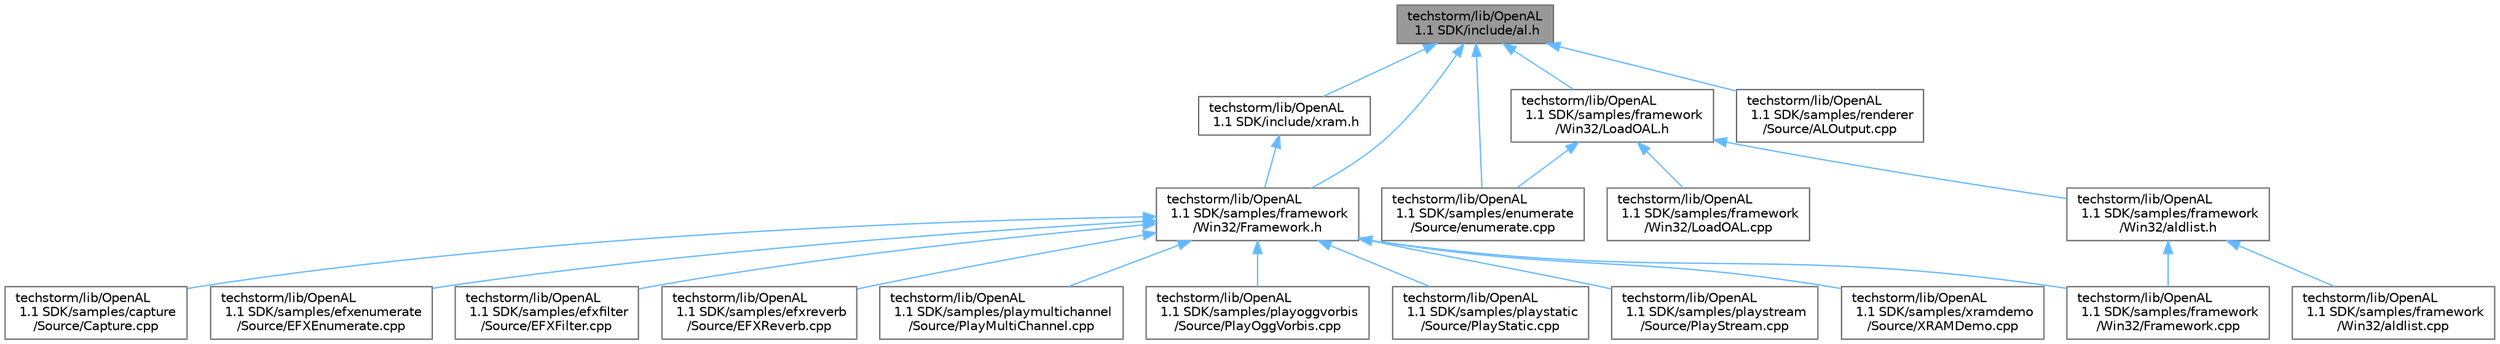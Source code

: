 digraph "techstorm/lib/OpenAL 1.1 SDK/include/al.h"
{
 // LATEX_PDF_SIZE
  bgcolor="transparent";
  edge [fontname=Helvetica,fontsize=10,labelfontname=Helvetica,labelfontsize=10];
  node [fontname=Helvetica,fontsize=10,shape=box,height=0.2,width=0.4];
  Node1 [id="Node000001",label="techstorm/lib/OpenAL\l 1.1 SDK/include/al.h",height=0.2,width=0.4,color="gray40", fillcolor="grey60", style="filled", fontcolor="black",tooltip=" "];
  Node1 -> Node2 [id="edge1_Node000001_Node000002",dir="back",color="steelblue1",style="solid",tooltip=" "];
  Node2 [id="Node000002",label="techstorm/lib/OpenAL\l 1.1 SDK/include/xram.h",height=0.2,width=0.4,color="grey40", fillcolor="white", style="filled",URL="$xram_8h.html",tooltip=" "];
  Node2 -> Node3 [id="edge2_Node000002_Node000003",dir="back",color="steelblue1",style="solid",tooltip=" "];
  Node3 [id="Node000003",label="techstorm/lib/OpenAL\l 1.1 SDK/samples/framework\l/Win32/Framework.h",height=0.2,width=0.4,color="grey40", fillcolor="white", style="filled",URL="$_framework_8h.html",tooltip=" "];
  Node3 -> Node4 [id="edge3_Node000003_Node000004",dir="back",color="steelblue1",style="solid",tooltip=" "];
  Node4 [id="Node000004",label="techstorm/lib/OpenAL\l 1.1 SDK/samples/capture\l/Source/Capture.cpp",height=0.2,width=0.4,color="grey40", fillcolor="white", style="filled",URL="$_capture_8cpp.html",tooltip=" "];
  Node3 -> Node5 [id="edge4_Node000003_Node000005",dir="back",color="steelblue1",style="solid",tooltip=" "];
  Node5 [id="Node000005",label="techstorm/lib/OpenAL\l 1.1 SDK/samples/efxenumerate\l/Source/EFXEnumerate.cpp",height=0.2,width=0.4,color="grey40", fillcolor="white", style="filled",URL="$_e_f_x_enumerate_8cpp.html",tooltip=" "];
  Node3 -> Node6 [id="edge5_Node000003_Node000006",dir="back",color="steelblue1",style="solid",tooltip=" "];
  Node6 [id="Node000006",label="techstorm/lib/OpenAL\l 1.1 SDK/samples/efxfilter\l/Source/EFXFilter.cpp",height=0.2,width=0.4,color="grey40", fillcolor="white", style="filled",URL="$_e_f_x_filter_8cpp.html",tooltip=" "];
  Node3 -> Node7 [id="edge6_Node000003_Node000007",dir="back",color="steelblue1",style="solid",tooltip=" "];
  Node7 [id="Node000007",label="techstorm/lib/OpenAL\l 1.1 SDK/samples/efxreverb\l/Source/EFXReverb.cpp",height=0.2,width=0.4,color="grey40", fillcolor="white", style="filled",URL="$_e_f_x_reverb_8cpp.html",tooltip=" "];
  Node3 -> Node8 [id="edge7_Node000003_Node000008",dir="back",color="steelblue1",style="solid",tooltip=" "];
  Node8 [id="Node000008",label="techstorm/lib/OpenAL\l 1.1 SDK/samples/framework\l/Win32/Framework.cpp",height=0.2,width=0.4,color="grey40", fillcolor="white", style="filled",URL="$_framework_8cpp.html",tooltip=" "];
  Node3 -> Node9 [id="edge8_Node000003_Node000009",dir="back",color="steelblue1",style="solid",tooltip=" "];
  Node9 [id="Node000009",label="techstorm/lib/OpenAL\l 1.1 SDK/samples/playmultichannel\l/Source/PlayMultiChannel.cpp",height=0.2,width=0.4,color="grey40", fillcolor="white", style="filled",URL="$_play_multi_channel_8cpp.html",tooltip=" "];
  Node3 -> Node10 [id="edge9_Node000003_Node000010",dir="back",color="steelblue1",style="solid",tooltip=" "];
  Node10 [id="Node000010",label="techstorm/lib/OpenAL\l 1.1 SDK/samples/playoggvorbis\l/Source/PlayOggVorbis.cpp",height=0.2,width=0.4,color="grey40", fillcolor="white", style="filled",URL="$_play_ogg_vorbis_8cpp.html",tooltip=" "];
  Node3 -> Node11 [id="edge10_Node000003_Node000011",dir="back",color="steelblue1",style="solid",tooltip=" "];
  Node11 [id="Node000011",label="techstorm/lib/OpenAL\l 1.1 SDK/samples/playstatic\l/Source/PlayStatic.cpp",height=0.2,width=0.4,color="grey40", fillcolor="white", style="filled",URL="$_play_static_8cpp.html",tooltip=" "];
  Node3 -> Node12 [id="edge11_Node000003_Node000012",dir="back",color="steelblue1",style="solid",tooltip=" "];
  Node12 [id="Node000012",label="techstorm/lib/OpenAL\l 1.1 SDK/samples/playstream\l/Source/PlayStream.cpp",height=0.2,width=0.4,color="grey40", fillcolor="white", style="filled",URL="$_play_stream_8cpp.html",tooltip=" "];
  Node3 -> Node13 [id="edge12_Node000003_Node000013",dir="back",color="steelblue1",style="solid",tooltip=" "];
  Node13 [id="Node000013",label="techstorm/lib/OpenAL\l 1.1 SDK/samples/xramdemo\l/Source/XRAMDemo.cpp",height=0.2,width=0.4,color="grey40", fillcolor="white", style="filled",URL="$_x_r_a_m_demo_8cpp.html",tooltip=" "];
  Node1 -> Node14 [id="edge13_Node000001_Node000014",dir="back",color="steelblue1",style="solid",tooltip=" "];
  Node14 [id="Node000014",label="techstorm/lib/OpenAL\l 1.1 SDK/samples/enumerate\l/Source/enumerate.cpp",height=0.2,width=0.4,color="grey40", fillcolor="white", style="filled",URL="$enumerate_8cpp.html",tooltip=" "];
  Node1 -> Node3 [id="edge14_Node000001_Node000003",dir="back",color="steelblue1",style="solid",tooltip=" "];
  Node1 -> Node15 [id="edge15_Node000001_Node000015",dir="back",color="steelblue1",style="solid",tooltip=" "];
  Node15 [id="Node000015",label="techstorm/lib/OpenAL\l 1.1 SDK/samples/framework\l/Win32/LoadOAL.h",height=0.2,width=0.4,color="grey40", fillcolor="white", style="filled",URL="$_load_o_a_l_8h.html",tooltip=" "];
  Node15 -> Node14 [id="edge16_Node000015_Node000014",dir="back",color="steelblue1",style="solid",tooltip=" "];
  Node15 -> Node16 [id="edge17_Node000015_Node000016",dir="back",color="steelblue1",style="solid",tooltip=" "];
  Node16 [id="Node000016",label="techstorm/lib/OpenAL\l 1.1 SDK/samples/framework\l/Win32/LoadOAL.cpp",height=0.2,width=0.4,color="grey40", fillcolor="white", style="filled",URL="$_load_o_a_l_8cpp.html",tooltip=" "];
  Node15 -> Node17 [id="edge18_Node000015_Node000017",dir="back",color="steelblue1",style="solid",tooltip=" "];
  Node17 [id="Node000017",label="techstorm/lib/OpenAL\l 1.1 SDK/samples/framework\l/Win32/aldlist.h",height=0.2,width=0.4,color="grey40", fillcolor="white", style="filled",URL="$aldlist_8h.html",tooltip=" "];
  Node17 -> Node8 [id="edge19_Node000017_Node000008",dir="back",color="steelblue1",style="solid",tooltip=" "];
  Node17 -> Node18 [id="edge20_Node000017_Node000018",dir="back",color="steelblue1",style="solid",tooltip=" "];
  Node18 [id="Node000018",label="techstorm/lib/OpenAL\l 1.1 SDK/samples/framework\l/Win32/aldlist.cpp",height=0.2,width=0.4,color="grey40", fillcolor="white", style="filled",URL="$aldlist_8cpp.html",tooltip=" "];
  Node1 -> Node19 [id="edge21_Node000001_Node000019",dir="back",color="steelblue1",style="solid",tooltip=" "];
  Node19 [id="Node000019",label="techstorm/lib/OpenAL\l 1.1 SDK/samples/renderer\l/Source/ALOutput.cpp",height=0.2,width=0.4,color="grey40", fillcolor="white", style="filled",URL="$_a_l_output_8cpp.html",tooltip=" "];
}

